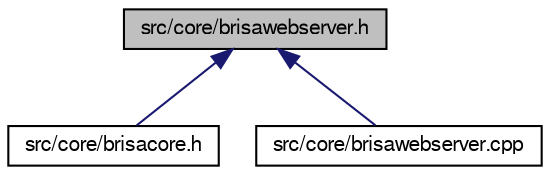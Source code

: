 digraph G
{
  bgcolor="transparent";
  edge [fontname="FreeSans",fontsize="10",labelfontname="FreeSans",labelfontsize="10"];
  node [fontname="FreeSans",fontsize="10",shape=record];
  Node1 [label="src/core/brisawebserver.h",height=0.2,width=0.4,color="black", fillcolor="grey75", style="filled" fontcolor="black"];
  Node1 -> Node2 [dir=back,color="midnightblue",fontsize="10",style="solid"];
  Node2 [label="src/core/brisacore.h",height=0.2,width=0.4,color="black",URL="$brisacore_8h.html"];
  Node1 -> Node3 [dir=back,color="midnightblue",fontsize="10",style="solid"];
  Node3 [label="src/core/brisawebserver.cpp",height=0.2,width=0.4,color="black",URL="$brisawebserver_8cpp.html"];
}
